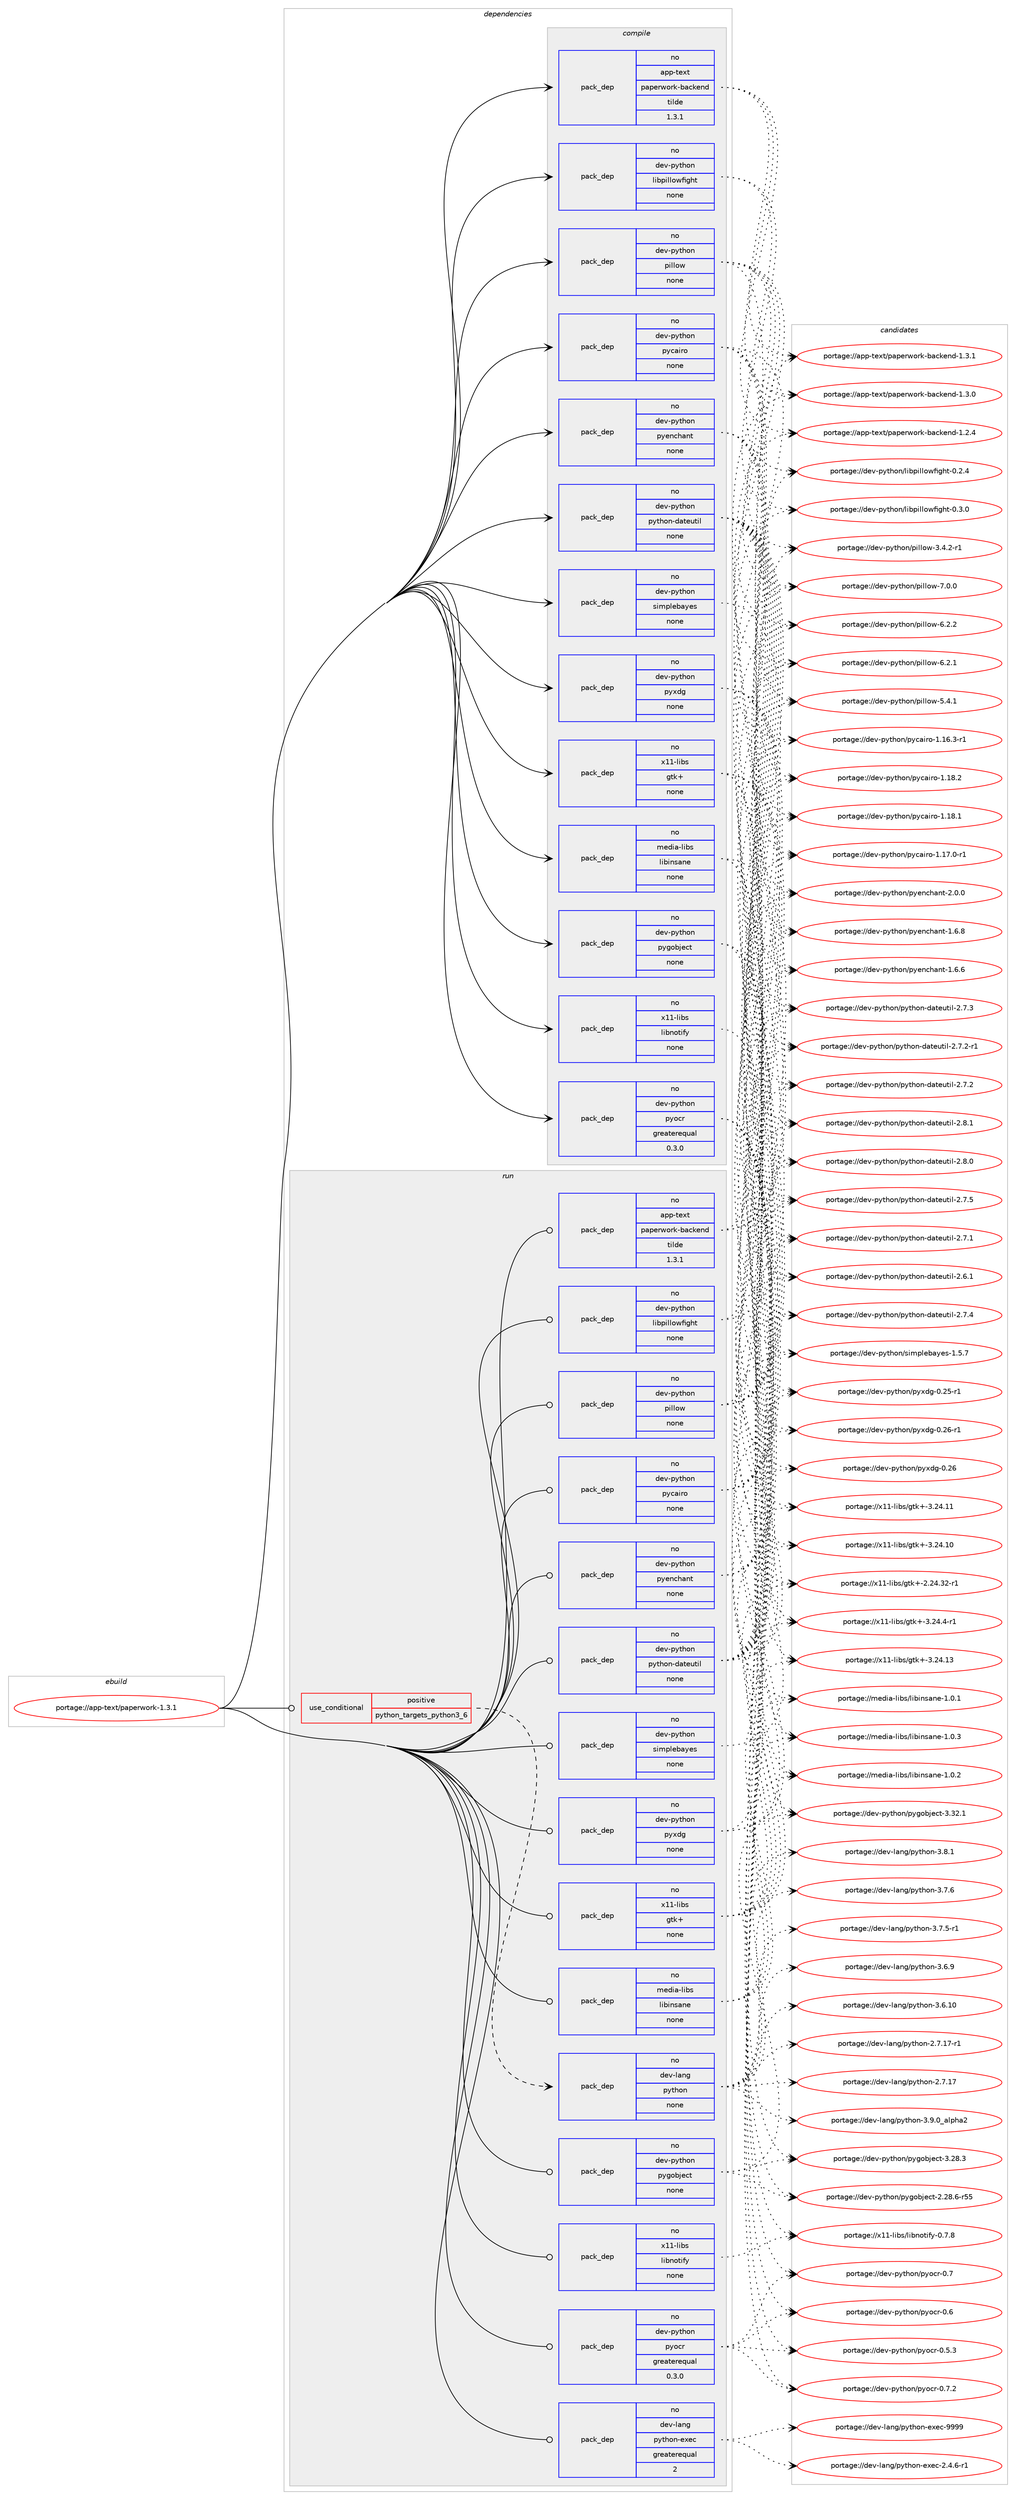 digraph prolog {

# *************
# Graph options
# *************

newrank=true;
concentrate=true;
compound=true;
graph [rankdir=LR,fontname=Helvetica,fontsize=10,ranksep=1.5];#, ranksep=2.5, nodesep=0.2];
edge  [arrowhead=vee];
node  [fontname=Helvetica,fontsize=10];

# **********
# The ebuild
# **********

subgraph cluster_leftcol {
color=gray;
label=<<i>ebuild</i>>;
id [label="portage://app-text/paperwork-1.3.1", color=red, width=4, href="../app-text/paperwork-1.3.1.svg"];
}

# ****************
# The dependencies
# ****************

subgraph cluster_midcol {
color=gray;
label=<<i>dependencies</i>>;
subgraph cluster_compile {
fillcolor="#eeeeee";
style=filled;
label=<<i>compile</i>>;
subgraph pack446420 {
dependency594298 [label=<<TABLE BORDER="0" CELLBORDER="1" CELLSPACING="0" CELLPADDING="4" WIDTH="220"><TR><TD ROWSPAN="6" CELLPADDING="30">pack_dep</TD></TR><TR><TD WIDTH="110">no</TD></TR><TR><TD>app-text</TD></TR><TR><TD>paperwork-backend</TD></TR><TR><TD>tilde</TD></TR><TR><TD>1.3.1</TD></TR></TABLE>>, shape=none, color=blue];
}
id:e -> dependency594298:w [weight=20,style="solid",arrowhead="vee"];
subgraph pack446421 {
dependency594299 [label=<<TABLE BORDER="0" CELLBORDER="1" CELLSPACING="0" CELLPADDING="4" WIDTH="220"><TR><TD ROWSPAN="6" CELLPADDING="30">pack_dep</TD></TR><TR><TD WIDTH="110">no</TD></TR><TR><TD>dev-python</TD></TR><TR><TD>libpillowfight</TD></TR><TR><TD>none</TD></TR><TR><TD></TD></TR></TABLE>>, shape=none, color=blue];
}
id:e -> dependency594299:w [weight=20,style="solid",arrowhead="vee"];
subgraph pack446422 {
dependency594300 [label=<<TABLE BORDER="0" CELLBORDER="1" CELLSPACING="0" CELLPADDING="4" WIDTH="220"><TR><TD ROWSPAN="6" CELLPADDING="30">pack_dep</TD></TR><TR><TD WIDTH="110">no</TD></TR><TR><TD>dev-python</TD></TR><TR><TD>pillow</TD></TR><TR><TD>none</TD></TR><TR><TD></TD></TR></TABLE>>, shape=none, color=blue];
}
id:e -> dependency594300:w [weight=20,style="solid",arrowhead="vee"];
subgraph pack446423 {
dependency594301 [label=<<TABLE BORDER="0" CELLBORDER="1" CELLSPACING="0" CELLPADDING="4" WIDTH="220"><TR><TD ROWSPAN="6" CELLPADDING="30">pack_dep</TD></TR><TR><TD WIDTH="110">no</TD></TR><TR><TD>dev-python</TD></TR><TR><TD>pycairo</TD></TR><TR><TD>none</TD></TR><TR><TD></TD></TR></TABLE>>, shape=none, color=blue];
}
id:e -> dependency594301:w [weight=20,style="solid",arrowhead="vee"];
subgraph pack446424 {
dependency594302 [label=<<TABLE BORDER="0" CELLBORDER="1" CELLSPACING="0" CELLPADDING="4" WIDTH="220"><TR><TD ROWSPAN="6" CELLPADDING="30">pack_dep</TD></TR><TR><TD WIDTH="110">no</TD></TR><TR><TD>dev-python</TD></TR><TR><TD>pyenchant</TD></TR><TR><TD>none</TD></TR><TR><TD></TD></TR></TABLE>>, shape=none, color=blue];
}
id:e -> dependency594302:w [weight=20,style="solid",arrowhead="vee"];
subgraph pack446425 {
dependency594303 [label=<<TABLE BORDER="0" CELLBORDER="1" CELLSPACING="0" CELLPADDING="4" WIDTH="220"><TR><TD ROWSPAN="6" CELLPADDING="30">pack_dep</TD></TR><TR><TD WIDTH="110">no</TD></TR><TR><TD>dev-python</TD></TR><TR><TD>pygobject</TD></TR><TR><TD>none</TD></TR><TR><TD></TD></TR></TABLE>>, shape=none, color=blue];
}
id:e -> dependency594303:w [weight=20,style="solid",arrowhead="vee"];
subgraph pack446426 {
dependency594304 [label=<<TABLE BORDER="0" CELLBORDER="1" CELLSPACING="0" CELLPADDING="4" WIDTH="220"><TR><TD ROWSPAN="6" CELLPADDING="30">pack_dep</TD></TR><TR><TD WIDTH="110">no</TD></TR><TR><TD>dev-python</TD></TR><TR><TD>pyocr</TD></TR><TR><TD>greaterequal</TD></TR><TR><TD>0.3.0</TD></TR></TABLE>>, shape=none, color=blue];
}
id:e -> dependency594304:w [weight=20,style="solid",arrowhead="vee"];
subgraph pack446427 {
dependency594305 [label=<<TABLE BORDER="0" CELLBORDER="1" CELLSPACING="0" CELLPADDING="4" WIDTH="220"><TR><TD ROWSPAN="6" CELLPADDING="30">pack_dep</TD></TR><TR><TD WIDTH="110">no</TD></TR><TR><TD>dev-python</TD></TR><TR><TD>python-dateutil</TD></TR><TR><TD>none</TD></TR><TR><TD></TD></TR></TABLE>>, shape=none, color=blue];
}
id:e -> dependency594305:w [weight=20,style="solid",arrowhead="vee"];
subgraph pack446428 {
dependency594306 [label=<<TABLE BORDER="0" CELLBORDER="1" CELLSPACING="0" CELLPADDING="4" WIDTH="220"><TR><TD ROWSPAN="6" CELLPADDING="30">pack_dep</TD></TR><TR><TD WIDTH="110">no</TD></TR><TR><TD>dev-python</TD></TR><TR><TD>pyxdg</TD></TR><TR><TD>none</TD></TR><TR><TD></TD></TR></TABLE>>, shape=none, color=blue];
}
id:e -> dependency594306:w [weight=20,style="solid",arrowhead="vee"];
subgraph pack446429 {
dependency594307 [label=<<TABLE BORDER="0" CELLBORDER="1" CELLSPACING="0" CELLPADDING="4" WIDTH="220"><TR><TD ROWSPAN="6" CELLPADDING="30">pack_dep</TD></TR><TR><TD WIDTH="110">no</TD></TR><TR><TD>dev-python</TD></TR><TR><TD>simplebayes</TD></TR><TR><TD>none</TD></TR><TR><TD></TD></TR></TABLE>>, shape=none, color=blue];
}
id:e -> dependency594307:w [weight=20,style="solid",arrowhead="vee"];
subgraph pack446430 {
dependency594308 [label=<<TABLE BORDER="0" CELLBORDER="1" CELLSPACING="0" CELLPADDING="4" WIDTH="220"><TR><TD ROWSPAN="6" CELLPADDING="30">pack_dep</TD></TR><TR><TD WIDTH="110">no</TD></TR><TR><TD>media-libs</TD></TR><TR><TD>libinsane</TD></TR><TR><TD>none</TD></TR><TR><TD></TD></TR></TABLE>>, shape=none, color=blue];
}
id:e -> dependency594308:w [weight=20,style="solid",arrowhead="vee"];
subgraph pack446431 {
dependency594309 [label=<<TABLE BORDER="0" CELLBORDER="1" CELLSPACING="0" CELLPADDING="4" WIDTH="220"><TR><TD ROWSPAN="6" CELLPADDING="30">pack_dep</TD></TR><TR><TD WIDTH="110">no</TD></TR><TR><TD>x11-libs</TD></TR><TR><TD>gtk+</TD></TR><TR><TD>none</TD></TR><TR><TD></TD></TR></TABLE>>, shape=none, color=blue];
}
id:e -> dependency594309:w [weight=20,style="solid",arrowhead="vee"];
subgraph pack446432 {
dependency594310 [label=<<TABLE BORDER="0" CELLBORDER="1" CELLSPACING="0" CELLPADDING="4" WIDTH="220"><TR><TD ROWSPAN="6" CELLPADDING="30">pack_dep</TD></TR><TR><TD WIDTH="110">no</TD></TR><TR><TD>x11-libs</TD></TR><TR><TD>libnotify</TD></TR><TR><TD>none</TD></TR><TR><TD></TD></TR></TABLE>>, shape=none, color=blue];
}
id:e -> dependency594310:w [weight=20,style="solid",arrowhead="vee"];
}
subgraph cluster_compileandrun {
fillcolor="#eeeeee";
style=filled;
label=<<i>compile and run</i>>;
}
subgraph cluster_run {
fillcolor="#eeeeee";
style=filled;
label=<<i>run</i>>;
subgraph cond139954 {
dependency594311 [label=<<TABLE BORDER="0" CELLBORDER="1" CELLSPACING="0" CELLPADDING="4"><TR><TD ROWSPAN="3" CELLPADDING="10">use_conditional</TD></TR><TR><TD>positive</TD></TR><TR><TD>python_targets_python3_6</TD></TR></TABLE>>, shape=none, color=red];
subgraph pack446433 {
dependency594312 [label=<<TABLE BORDER="0" CELLBORDER="1" CELLSPACING="0" CELLPADDING="4" WIDTH="220"><TR><TD ROWSPAN="6" CELLPADDING="30">pack_dep</TD></TR><TR><TD WIDTH="110">no</TD></TR><TR><TD>dev-lang</TD></TR><TR><TD>python</TD></TR><TR><TD>none</TD></TR><TR><TD></TD></TR></TABLE>>, shape=none, color=blue];
}
dependency594311:e -> dependency594312:w [weight=20,style="dashed",arrowhead="vee"];
}
id:e -> dependency594311:w [weight=20,style="solid",arrowhead="odot"];
subgraph pack446434 {
dependency594313 [label=<<TABLE BORDER="0" CELLBORDER="1" CELLSPACING="0" CELLPADDING="4" WIDTH="220"><TR><TD ROWSPAN="6" CELLPADDING="30">pack_dep</TD></TR><TR><TD WIDTH="110">no</TD></TR><TR><TD>app-text</TD></TR><TR><TD>paperwork-backend</TD></TR><TR><TD>tilde</TD></TR><TR><TD>1.3.1</TD></TR></TABLE>>, shape=none, color=blue];
}
id:e -> dependency594313:w [weight=20,style="solid",arrowhead="odot"];
subgraph pack446435 {
dependency594314 [label=<<TABLE BORDER="0" CELLBORDER="1" CELLSPACING="0" CELLPADDING="4" WIDTH="220"><TR><TD ROWSPAN="6" CELLPADDING="30">pack_dep</TD></TR><TR><TD WIDTH="110">no</TD></TR><TR><TD>dev-lang</TD></TR><TR><TD>python-exec</TD></TR><TR><TD>greaterequal</TD></TR><TR><TD>2</TD></TR></TABLE>>, shape=none, color=blue];
}
id:e -> dependency594314:w [weight=20,style="solid",arrowhead="odot"];
subgraph pack446436 {
dependency594315 [label=<<TABLE BORDER="0" CELLBORDER="1" CELLSPACING="0" CELLPADDING="4" WIDTH="220"><TR><TD ROWSPAN="6" CELLPADDING="30">pack_dep</TD></TR><TR><TD WIDTH="110">no</TD></TR><TR><TD>dev-python</TD></TR><TR><TD>libpillowfight</TD></TR><TR><TD>none</TD></TR><TR><TD></TD></TR></TABLE>>, shape=none, color=blue];
}
id:e -> dependency594315:w [weight=20,style="solid",arrowhead="odot"];
subgraph pack446437 {
dependency594316 [label=<<TABLE BORDER="0" CELLBORDER="1" CELLSPACING="0" CELLPADDING="4" WIDTH="220"><TR><TD ROWSPAN="6" CELLPADDING="30">pack_dep</TD></TR><TR><TD WIDTH="110">no</TD></TR><TR><TD>dev-python</TD></TR><TR><TD>pillow</TD></TR><TR><TD>none</TD></TR><TR><TD></TD></TR></TABLE>>, shape=none, color=blue];
}
id:e -> dependency594316:w [weight=20,style="solid",arrowhead="odot"];
subgraph pack446438 {
dependency594317 [label=<<TABLE BORDER="0" CELLBORDER="1" CELLSPACING="0" CELLPADDING="4" WIDTH="220"><TR><TD ROWSPAN="6" CELLPADDING="30">pack_dep</TD></TR><TR><TD WIDTH="110">no</TD></TR><TR><TD>dev-python</TD></TR><TR><TD>pycairo</TD></TR><TR><TD>none</TD></TR><TR><TD></TD></TR></TABLE>>, shape=none, color=blue];
}
id:e -> dependency594317:w [weight=20,style="solid",arrowhead="odot"];
subgraph pack446439 {
dependency594318 [label=<<TABLE BORDER="0" CELLBORDER="1" CELLSPACING="0" CELLPADDING="4" WIDTH="220"><TR><TD ROWSPAN="6" CELLPADDING="30">pack_dep</TD></TR><TR><TD WIDTH="110">no</TD></TR><TR><TD>dev-python</TD></TR><TR><TD>pyenchant</TD></TR><TR><TD>none</TD></TR><TR><TD></TD></TR></TABLE>>, shape=none, color=blue];
}
id:e -> dependency594318:w [weight=20,style="solid",arrowhead="odot"];
subgraph pack446440 {
dependency594319 [label=<<TABLE BORDER="0" CELLBORDER="1" CELLSPACING="0" CELLPADDING="4" WIDTH="220"><TR><TD ROWSPAN="6" CELLPADDING="30">pack_dep</TD></TR><TR><TD WIDTH="110">no</TD></TR><TR><TD>dev-python</TD></TR><TR><TD>pygobject</TD></TR><TR><TD>none</TD></TR><TR><TD></TD></TR></TABLE>>, shape=none, color=blue];
}
id:e -> dependency594319:w [weight=20,style="solid",arrowhead="odot"];
subgraph pack446441 {
dependency594320 [label=<<TABLE BORDER="0" CELLBORDER="1" CELLSPACING="0" CELLPADDING="4" WIDTH="220"><TR><TD ROWSPAN="6" CELLPADDING="30">pack_dep</TD></TR><TR><TD WIDTH="110">no</TD></TR><TR><TD>dev-python</TD></TR><TR><TD>pyocr</TD></TR><TR><TD>greaterequal</TD></TR><TR><TD>0.3.0</TD></TR></TABLE>>, shape=none, color=blue];
}
id:e -> dependency594320:w [weight=20,style="solid",arrowhead="odot"];
subgraph pack446442 {
dependency594321 [label=<<TABLE BORDER="0" CELLBORDER="1" CELLSPACING="0" CELLPADDING="4" WIDTH="220"><TR><TD ROWSPAN="6" CELLPADDING="30">pack_dep</TD></TR><TR><TD WIDTH="110">no</TD></TR><TR><TD>dev-python</TD></TR><TR><TD>python-dateutil</TD></TR><TR><TD>none</TD></TR><TR><TD></TD></TR></TABLE>>, shape=none, color=blue];
}
id:e -> dependency594321:w [weight=20,style="solid",arrowhead="odot"];
subgraph pack446443 {
dependency594322 [label=<<TABLE BORDER="0" CELLBORDER="1" CELLSPACING="0" CELLPADDING="4" WIDTH="220"><TR><TD ROWSPAN="6" CELLPADDING="30">pack_dep</TD></TR><TR><TD WIDTH="110">no</TD></TR><TR><TD>dev-python</TD></TR><TR><TD>pyxdg</TD></TR><TR><TD>none</TD></TR><TR><TD></TD></TR></TABLE>>, shape=none, color=blue];
}
id:e -> dependency594322:w [weight=20,style="solid",arrowhead="odot"];
subgraph pack446444 {
dependency594323 [label=<<TABLE BORDER="0" CELLBORDER="1" CELLSPACING="0" CELLPADDING="4" WIDTH="220"><TR><TD ROWSPAN="6" CELLPADDING="30">pack_dep</TD></TR><TR><TD WIDTH="110">no</TD></TR><TR><TD>dev-python</TD></TR><TR><TD>simplebayes</TD></TR><TR><TD>none</TD></TR><TR><TD></TD></TR></TABLE>>, shape=none, color=blue];
}
id:e -> dependency594323:w [weight=20,style="solid",arrowhead="odot"];
subgraph pack446445 {
dependency594324 [label=<<TABLE BORDER="0" CELLBORDER="1" CELLSPACING="0" CELLPADDING="4" WIDTH="220"><TR><TD ROWSPAN="6" CELLPADDING="30">pack_dep</TD></TR><TR><TD WIDTH="110">no</TD></TR><TR><TD>media-libs</TD></TR><TR><TD>libinsane</TD></TR><TR><TD>none</TD></TR><TR><TD></TD></TR></TABLE>>, shape=none, color=blue];
}
id:e -> dependency594324:w [weight=20,style="solid",arrowhead="odot"];
subgraph pack446446 {
dependency594325 [label=<<TABLE BORDER="0" CELLBORDER="1" CELLSPACING="0" CELLPADDING="4" WIDTH="220"><TR><TD ROWSPAN="6" CELLPADDING="30">pack_dep</TD></TR><TR><TD WIDTH="110">no</TD></TR><TR><TD>x11-libs</TD></TR><TR><TD>gtk+</TD></TR><TR><TD>none</TD></TR><TR><TD></TD></TR></TABLE>>, shape=none, color=blue];
}
id:e -> dependency594325:w [weight=20,style="solid",arrowhead="odot"];
subgraph pack446447 {
dependency594326 [label=<<TABLE BORDER="0" CELLBORDER="1" CELLSPACING="0" CELLPADDING="4" WIDTH="220"><TR><TD ROWSPAN="6" CELLPADDING="30">pack_dep</TD></TR><TR><TD WIDTH="110">no</TD></TR><TR><TD>x11-libs</TD></TR><TR><TD>libnotify</TD></TR><TR><TD>none</TD></TR><TR><TD></TD></TR></TABLE>>, shape=none, color=blue];
}
id:e -> dependency594326:w [weight=20,style="solid",arrowhead="odot"];
}
}

# **************
# The candidates
# **************

subgraph cluster_choices {
rank=same;
color=gray;
label=<<i>candidates</i>>;

subgraph choice446420 {
color=black;
nodesep=1;
choice9711211245116101120116471129711210111411911111410745989799107101110100454946514649 [label="portage://app-text/paperwork-backend-1.3.1", color=red, width=4,href="../app-text/paperwork-backend-1.3.1.svg"];
choice9711211245116101120116471129711210111411911111410745989799107101110100454946514648 [label="portage://app-text/paperwork-backend-1.3.0", color=red, width=4,href="../app-text/paperwork-backend-1.3.0.svg"];
choice9711211245116101120116471129711210111411911111410745989799107101110100454946504652 [label="portage://app-text/paperwork-backend-1.2.4", color=red, width=4,href="../app-text/paperwork-backend-1.2.4.svg"];
dependency594298:e -> choice9711211245116101120116471129711210111411911111410745989799107101110100454946514649:w [style=dotted,weight="100"];
dependency594298:e -> choice9711211245116101120116471129711210111411911111410745989799107101110100454946514648:w [style=dotted,weight="100"];
dependency594298:e -> choice9711211245116101120116471129711210111411911111410745989799107101110100454946504652:w [style=dotted,weight="100"];
}
subgraph choice446421 {
color=black;
nodesep=1;
choice100101118451121211161041111104710810598112105108108111119102105103104116454846514648 [label="portage://dev-python/libpillowfight-0.3.0", color=red, width=4,href="../dev-python/libpillowfight-0.3.0.svg"];
choice100101118451121211161041111104710810598112105108108111119102105103104116454846504652 [label="portage://dev-python/libpillowfight-0.2.4", color=red, width=4,href="../dev-python/libpillowfight-0.2.4.svg"];
dependency594299:e -> choice100101118451121211161041111104710810598112105108108111119102105103104116454846514648:w [style=dotted,weight="100"];
dependency594299:e -> choice100101118451121211161041111104710810598112105108108111119102105103104116454846504652:w [style=dotted,weight="100"];
}
subgraph choice446422 {
color=black;
nodesep=1;
choice1001011184511212111610411111047112105108108111119455546484648 [label="portage://dev-python/pillow-7.0.0", color=red, width=4,href="../dev-python/pillow-7.0.0.svg"];
choice1001011184511212111610411111047112105108108111119455446504650 [label="portage://dev-python/pillow-6.2.2", color=red, width=4,href="../dev-python/pillow-6.2.2.svg"];
choice1001011184511212111610411111047112105108108111119455446504649 [label="portage://dev-python/pillow-6.2.1", color=red, width=4,href="../dev-python/pillow-6.2.1.svg"];
choice1001011184511212111610411111047112105108108111119455346524649 [label="portage://dev-python/pillow-5.4.1", color=red, width=4,href="../dev-python/pillow-5.4.1.svg"];
choice10010111845112121116104111110471121051081081111194551465246504511449 [label="portage://dev-python/pillow-3.4.2-r1", color=red, width=4,href="../dev-python/pillow-3.4.2-r1.svg"];
dependency594300:e -> choice1001011184511212111610411111047112105108108111119455546484648:w [style=dotted,weight="100"];
dependency594300:e -> choice1001011184511212111610411111047112105108108111119455446504650:w [style=dotted,weight="100"];
dependency594300:e -> choice1001011184511212111610411111047112105108108111119455446504649:w [style=dotted,weight="100"];
dependency594300:e -> choice1001011184511212111610411111047112105108108111119455346524649:w [style=dotted,weight="100"];
dependency594300:e -> choice10010111845112121116104111110471121051081081111194551465246504511449:w [style=dotted,weight="100"];
}
subgraph choice446423 {
color=black;
nodesep=1;
choice1001011184511212111610411111047112121999710511411145494649564650 [label="portage://dev-python/pycairo-1.18.2", color=red, width=4,href="../dev-python/pycairo-1.18.2.svg"];
choice1001011184511212111610411111047112121999710511411145494649564649 [label="portage://dev-python/pycairo-1.18.1", color=red, width=4,href="../dev-python/pycairo-1.18.1.svg"];
choice10010111845112121116104111110471121219997105114111454946495546484511449 [label="portage://dev-python/pycairo-1.17.0-r1", color=red, width=4,href="../dev-python/pycairo-1.17.0-r1.svg"];
choice10010111845112121116104111110471121219997105114111454946495446514511449 [label="portage://dev-python/pycairo-1.16.3-r1", color=red, width=4,href="../dev-python/pycairo-1.16.3-r1.svg"];
dependency594301:e -> choice1001011184511212111610411111047112121999710511411145494649564650:w [style=dotted,weight="100"];
dependency594301:e -> choice1001011184511212111610411111047112121999710511411145494649564649:w [style=dotted,weight="100"];
dependency594301:e -> choice10010111845112121116104111110471121219997105114111454946495546484511449:w [style=dotted,weight="100"];
dependency594301:e -> choice10010111845112121116104111110471121219997105114111454946495446514511449:w [style=dotted,weight="100"];
}
subgraph choice446424 {
color=black;
nodesep=1;
choice10010111845112121116104111110471121211011109910497110116455046484648 [label="portage://dev-python/pyenchant-2.0.0", color=red, width=4,href="../dev-python/pyenchant-2.0.0.svg"];
choice10010111845112121116104111110471121211011109910497110116454946544656 [label="portage://dev-python/pyenchant-1.6.8", color=red, width=4,href="../dev-python/pyenchant-1.6.8.svg"];
choice10010111845112121116104111110471121211011109910497110116454946544654 [label="portage://dev-python/pyenchant-1.6.6", color=red, width=4,href="../dev-python/pyenchant-1.6.6.svg"];
dependency594302:e -> choice10010111845112121116104111110471121211011109910497110116455046484648:w [style=dotted,weight="100"];
dependency594302:e -> choice10010111845112121116104111110471121211011109910497110116454946544656:w [style=dotted,weight="100"];
dependency594302:e -> choice10010111845112121116104111110471121211011109910497110116454946544654:w [style=dotted,weight="100"];
}
subgraph choice446425 {
color=black;
nodesep=1;
choice1001011184511212111610411111047112121103111981061019911645514651504649 [label="portage://dev-python/pygobject-3.32.1", color=red, width=4,href="../dev-python/pygobject-3.32.1.svg"];
choice1001011184511212111610411111047112121103111981061019911645514650564651 [label="portage://dev-python/pygobject-3.28.3", color=red, width=4,href="../dev-python/pygobject-3.28.3.svg"];
choice1001011184511212111610411111047112121103111981061019911645504650564654451145353 [label="portage://dev-python/pygobject-2.28.6-r55", color=red, width=4,href="../dev-python/pygobject-2.28.6-r55.svg"];
dependency594303:e -> choice1001011184511212111610411111047112121103111981061019911645514651504649:w [style=dotted,weight="100"];
dependency594303:e -> choice1001011184511212111610411111047112121103111981061019911645514650564651:w [style=dotted,weight="100"];
dependency594303:e -> choice1001011184511212111610411111047112121103111981061019911645504650564654451145353:w [style=dotted,weight="100"];
}
subgraph choice446426 {
color=black;
nodesep=1;
choice100101118451121211161041111104711212111199114454846554650 [label="portage://dev-python/pyocr-0.7.2", color=red, width=4,href="../dev-python/pyocr-0.7.2.svg"];
choice10010111845112121116104111110471121211119911445484655 [label="portage://dev-python/pyocr-0.7", color=red, width=4,href="../dev-python/pyocr-0.7.svg"];
choice10010111845112121116104111110471121211119911445484654 [label="portage://dev-python/pyocr-0.6", color=red, width=4,href="../dev-python/pyocr-0.6.svg"];
choice100101118451121211161041111104711212111199114454846534651 [label="portage://dev-python/pyocr-0.5.3", color=red, width=4,href="../dev-python/pyocr-0.5.3.svg"];
dependency594304:e -> choice100101118451121211161041111104711212111199114454846554650:w [style=dotted,weight="100"];
dependency594304:e -> choice10010111845112121116104111110471121211119911445484655:w [style=dotted,weight="100"];
dependency594304:e -> choice10010111845112121116104111110471121211119911445484654:w [style=dotted,weight="100"];
dependency594304:e -> choice100101118451121211161041111104711212111199114454846534651:w [style=dotted,weight="100"];
}
subgraph choice446427 {
color=black;
nodesep=1;
choice10010111845112121116104111110471121211161041111104510097116101117116105108455046564649 [label="portage://dev-python/python-dateutil-2.8.1", color=red, width=4,href="../dev-python/python-dateutil-2.8.1.svg"];
choice10010111845112121116104111110471121211161041111104510097116101117116105108455046564648 [label="portage://dev-python/python-dateutil-2.8.0", color=red, width=4,href="../dev-python/python-dateutil-2.8.0.svg"];
choice10010111845112121116104111110471121211161041111104510097116101117116105108455046554653 [label="portage://dev-python/python-dateutil-2.7.5", color=red, width=4,href="../dev-python/python-dateutil-2.7.5.svg"];
choice10010111845112121116104111110471121211161041111104510097116101117116105108455046554652 [label="portage://dev-python/python-dateutil-2.7.4", color=red, width=4,href="../dev-python/python-dateutil-2.7.4.svg"];
choice10010111845112121116104111110471121211161041111104510097116101117116105108455046554651 [label="portage://dev-python/python-dateutil-2.7.3", color=red, width=4,href="../dev-python/python-dateutil-2.7.3.svg"];
choice100101118451121211161041111104711212111610411111045100971161011171161051084550465546504511449 [label="portage://dev-python/python-dateutil-2.7.2-r1", color=red, width=4,href="../dev-python/python-dateutil-2.7.2-r1.svg"];
choice10010111845112121116104111110471121211161041111104510097116101117116105108455046554650 [label="portage://dev-python/python-dateutil-2.7.2", color=red, width=4,href="../dev-python/python-dateutil-2.7.2.svg"];
choice10010111845112121116104111110471121211161041111104510097116101117116105108455046554649 [label="portage://dev-python/python-dateutil-2.7.1", color=red, width=4,href="../dev-python/python-dateutil-2.7.1.svg"];
choice10010111845112121116104111110471121211161041111104510097116101117116105108455046544649 [label="portage://dev-python/python-dateutil-2.6.1", color=red, width=4,href="../dev-python/python-dateutil-2.6.1.svg"];
dependency594305:e -> choice10010111845112121116104111110471121211161041111104510097116101117116105108455046564649:w [style=dotted,weight="100"];
dependency594305:e -> choice10010111845112121116104111110471121211161041111104510097116101117116105108455046564648:w [style=dotted,weight="100"];
dependency594305:e -> choice10010111845112121116104111110471121211161041111104510097116101117116105108455046554653:w [style=dotted,weight="100"];
dependency594305:e -> choice10010111845112121116104111110471121211161041111104510097116101117116105108455046554652:w [style=dotted,weight="100"];
dependency594305:e -> choice10010111845112121116104111110471121211161041111104510097116101117116105108455046554651:w [style=dotted,weight="100"];
dependency594305:e -> choice100101118451121211161041111104711212111610411111045100971161011171161051084550465546504511449:w [style=dotted,weight="100"];
dependency594305:e -> choice10010111845112121116104111110471121211161041111104510097116101117116105108455046554650:w [style=dotted,weight="100"];
dependency594305:e -> choice10010111845112121116104111110471121211161041111104510097116101117116105108455046554649:w [style=dotted,weight="100"];
dependency594305:e -> choice10010111845112121116104111110471121211161041111104510097116101117116105108455046544649:w [style=dotted,weight="100"];
}
subgraph choice446428 {
color=black;
nodesep=1;
choice100101118451121211161041111104711212112010010345484650544511449 [label="portage://dev-python/pyxdg-0.26-r1", color=red, width=4,href="../dev-python/pyxdg-0.26-r1.svg"];
choice10010111845112121116104111110471121211201001034548465054 [label="portage://dev-python/pyxdg-0.26", color=red, width=4,href="../dev-python/pyxdg-0.26.svg"];
choice100101118451121211161041111104711212112010010345484650534511449 [label="portage://dev-python/pyxdg-0.25-r1", color=red, width=4,href="../dev-python/pyxdg-0.25-r1.svg"];
dependency594306:e -> choice100101118451121211161041111104711212112010010345484650544511449:w [style=dotted,weight="100"];
dependency594306:e -> choice10010111845112121116104111110471121211201001034548465054:w [style=dotted,weight="100"];
dependency594306:e -> choice100101118451121211161041111104711212112010010345484650534511449:w [style=dotted,weight="100"];
}
subgraph choice446429 {
color=black;
nodesep=1;
choice10010111845112121116104111110471151051091121081019897121101115454946534655 [label="portage://dev-python/simplebayes-1.5.7", color=red, width=4,href="../dev-python/simplebayes-1.5.7.svg"];
dependency594307:e -> choice10010111845112121116104111110471151051091121081019897121101115454946534655:w [style=dotted,weight="100"];
}
subgraph choice446430 {
color=black;
nodesep=1;
choice109101100105974510810598115471081059810511011597110101454946484651 [label="portage://media-libs/libinsane-1.0.3", color=red, width=4,href="../media-libs/libinsane-1.0.3.svg"];
choice109101100105974510810598115471081059810511011597110101454946484650 [label="portage://media-libs/libinsane-1.0.2", color=red, width=4,href="../media-libs/libinsane-1.0.2.svg"];
choice109101100105974510810598115471081059810511011597110101454946484649 [label="portage://media-libs/libinsane-1.0.1", color=red, width=4,href="../media-libs/libinsane-1.0.1.svg"];
dependency594308:e -> choice109101100105974510810598115471081059810511011597110101454946484651:w [style=dotted,weight="100"];
dependency594308:e -> choice109101100105974510810598115471081059810511011597110101454946484650:w [style=dotted,weight="100"];
dependency594308:e -> choice109101100105974510810598115471081059810511011597110101454946484649:w [style=dotted,weight="100"];
}
subgraph choice446431 {
color=black;
nodesep=1;
choice120494945108105981154710311610743455146505246524511449 [label="portage://x11-libs/gtk+-3.24.4-r1", color=red, width=4,href="../x11-libs/gtk+-3.24.4-r1.svg"];
choice1204949451081059811547103116107434551465052464951 [label="portage://x11-libs/gtk+-3.24.13", color=red, width=4,href="../x11-libs/gtk+-3.24.13.svg"];
choice1204949451081059811547103116107434551465052464949 [label="portage://x11-libs/gtk+-3.24.11", color=red, width=4,href="../x11-libs/gtk+-3.24.11.svg"];
choice1204949451081059811547103116107434551465052464948 [label="portage://x11-libs/gtk+-3.24.10", color=red, width=4,href="../x11-libs/gtk+-3.24.10.svg"];
choice12049494510810598115471031161074345504650524651504511449 [label="portage://x11-libs/gtk+-2.24.32-r1", color=red, width=4,href="../x11-libs/gtk+-2.24.32-r1.svg"];
dependency594309:e -> choice120494945108105981154710311610743455146505246524511449:w [style=dotted,weight="100"];
dependency594309:e -> choice1204949451081059811547103116107434551465052464951:w [style=dotted,weight="100"];
dependency594309:e -> choice1204949451081059811547103116107434551465052464949:w [style=dotted,weight="100"];
dependency594309:e -> choice1204949451081059811547103116107434551465052464948:w [style=dotted,weight="100"];
dependency594309:e -> choice12049494510810598115471031161074345504650524651504511449:w [style=dotted,weight="100"];
}
subgraph choice446432 {
color=black;
nodesep=1;
choice120494945108105981154710810598110111116105102121454846554656 [label="portage://x11-libs/libnotify-0.7.8", color=red, width=4,href="../x11-libs/libnotify-0.7.8.svg"];
dependency594310:e -> choice120494945108105981154710810598110111116105102121454846554656:w [style=dotted,weight="100"];
}
subgraph choice446433 {
color=black;
nodesep=1;
choice10010111845108971101034711212111610411111045514657464895971081121049750 [label="portage://dev-lang/python-3.9.0_alpha2", color=red, width=4,href="../dev-lang/python-3.9.0_alpha2.svg"];
choice100101118451089711010347112121116104111110455146564649 [label="portage://dev-lang/python-3.8.1", color=red, width=4,href="../dev-lang/python-3.8.1.svg"];
choice100101118451089711010347112121116104111110455146554654 [label="portage://dev-lang/python-3.7.6", color=red, width=4,href="../dev-lang/python-3.7.6.svg"];
choice1001011184510897110103471121211161041111104551465546534511449 [label="portage://dev-lang/python-3.7.5-r1", color=red, width=4,href="../dev-lang/python-3.7.5-r1.svg"];
choice100101118451089711010347112121116104111110455146544657 [label="portage://dev-lang/python-3.6.9", color=red, width=4,href="../dev-lang/python-3.6.9.svg"];
choice10010111845108971101034711212111610411111045514654464948 [label="portage://dev-lang/python-3.6.10", color=red, width=4,href="../dev-lang/python-3.6.10.svg"];
choice100101118451089711010347112121116104111110455046554649554511449 [label="portage://dev-lang/python-2.7.17-r1", color=red, width=4,href="../dev-lang/python-2.7.17-r1.svg"];
choice10010111845108971101034711212111610411111045504655464955 [label="portage://dev-lang/python-2.7.17", color=red, width=4,href="../dev-lang/python-2.7.17.svg"];
dependency594312:e -> choice10010111845108971101034711212111610411111045514657464895971081121049750:w [style=dotted,weight="100"];
dependency594312:e -> choice100101118451089711010347112121116104111110455146564649:w [style=dotted,weight="100"];
dependency594312:e -> choice100101118451089711010347112121116104111110455146554654:w [style=dotted,weight="100"];
dependency594312:e -> choice1001011184510897110103471121211161041111104551465546534511449:w [style=dotted,weight="100"];
dependency594312:e -> choice100101118451089711010347112121116104111110455146544657:w [style=dotted,weight="100"];
dependency594312:e -> choice10010111845108971101034711212111610411111045514654464948:w [style=dotted,weight="100"];
dependency594312:e -> choice100101118451089711010347112121116104111110455046554649554511449:w [style=dotted,weight="100"];
dependency594312:e -> choice10010111845108971101034711212111610411111045504655464955:w [style=dotted,weight="100"];
}
subgraph choice446434 {
color=black;
nodesep=1;
choice9711211245116101120116471129711210111411911111410745989799107101110100454946514649 [label="portage://app-text/paperwork-backend-1.3.1", color=red, width=4,href="../app-text/paperwork-backend-1.3.1.svg"];
choice9711211245116101120116471129711210111411911111410745989799107101110100454946514648 [label="portage://app-text/paperwork-backend-1.3.0", color=red, width=4,href="../app-text/paperwork-backend-1.3.0.svg"];
choice9711211245116101120116471129711210111411911111410745989799107101110100454946504652 [label="portage://app-text/paperwork-backend-1.2.4", color=red, width=4,href="../app-text/paperwork-backend-1.2.4.svg"];
dependency594313:e -> choice9711211245116101120116471129711210111411911111410745989799107101110100454946514649:w [style=dotted,weight="100"];
dependency594313:e -> choice9711211245116101120116471129711210111411911111410745989799107101110100454946514648:w [style=dotted,weight="100"];
dependency594313:e -> choice9711211245116101120116471129711210111411911111410745989799107101110100454946504652:w [style=dotted,weight="100"];
}
subgraph choice446435 {
color=black;
nodesep=1;
choice10010111845108971101034711212111610411111045101120101994557575757 [label="portage://dev-lang/python-exec-9999", color=red, width=4,href="../dev-lang/python-exec-9999.svg"];
choice10010111845108971101034711212111610411111045101120101994550465246544511449 [label="portage://dev-lang/python-exec-2.4.6-r1", color=red, width=4,href="../dev-lang/python-exec-2.4.6-r1.svg"];
dependency594314:e -> choice10010111845108971101034711212111610411111045101120101994557575757:w [style=dotted,weight="100"];
dependency594314:e -> choice10010111845108971101034711212111610411111045101120101994550465246544511449:w [style=dotted,weight="100"];
}
subgraph choice446436 {
color=black;
nodesep=1;
choice100101118451121211161041111104710810598112105108108111119102105103104116454846514648 [label="portage://dev-python/libpillowfight-0.3.0", color=red, width=4,href="../dev-python/libpillowfight-0.3.0.svg"];
choice100101118451121211161041111104710810598112105108108111119102105103104116454846504652 [label="portage://dev-python/libpillowfight-0.2.4", color=red, width=4,href="../dev-python/libpillowfight-0.2.4.svg"];
dependency594315:e -> choice100101118451121211161041111104710810598112105108108111119102105103104116454846514648:w [style=dotted,weight="100"];
dependency594315:e -> choice100101118451121211161041111104710810598112105108108111119102105103104116454846504652:w [style=dotted,weight="100"];
}
subgraph choice446437 {
color=black;
nodesep=1;
choice1001011184511212111610411111047112105108108111119455546484648 [label="portage://dev-python/pillow-7.0.0", color=red, width=4,href="../dev-python/pillow-7.0.0.svg"];
choice1001011184511212111610411111047112105108108111119455446504650 [label="portage://dev-python/pillow-6.2.2", color=red, width=4,href="../dev-python/pillow-6.2.2.svg"];
choice1001011184511212111610411111047112105108108111119455446504649 [label="portage://dev-python/pillow-6.2.1", color=red, width=4,href="../dev-python/pillow-6.2.1.svg"];
choice1001011184511212111610411111047112105108108111119455346524649 [label="portage://dev-python/pillow-5.4.1", color=red, width=4,href="../dev-python/pillow-5.4.1.svg"];
choice10010111845112121116104111110471121051081081111194551465246504511449 [label="portage://dev-python/pillow-3.4.2-r1", color=red, width=4,href="../dev-python/pillow-3.4.2-r1.svg"];
dependency594316:e -> choice1001011184511212111610411111047112105108108111119455546484648:w [style=dotted,weight="100"];
dependency594316:e -> choice1001011184511212111610411111047112105108108111119455446504650:w [style=dotted,weight="100"];
dependency594316:e -> choice1001011184511212111610411111047112105108108111119455446504649:w [style=dotted,weight="100"];
dependency594316:e -> choice1001011184511212111610411111047112105108108111119455346524649:w [style=dotted,weight="100"];
dependency594316:e -> choice10010111845112121116104111110471121051081081111194551465246504511449:w [style=dotted,weight="100"];
}
subgraph choice446438 {
color=black;
nodesep=1;
choice1001011184511212111610411111047112121999710511411145494649564650 [label="portage://dev-python/pycairo-1.18.2", color=red, width=4,href="../dev-python/pycairo-1.18.2.svg"];
choice1001011184511212111610411111047112121999710511411145494649564649 [label="portage://dev-python/pycairo-1.18.1", color=red, width=4,href="../dev-python/pycairo-1.18.1.svg"];
choice10010111845112121116104111110471121219997105114111454946495546484511449 [label="portage://dev-python/pycairo-1.17.0-r1", color=red, width=4,href="../dev-python/pycairo-1.17.0-r1.svg"];
choice10010111845112121116104111110471121219997105114111454946495446514511449 [label="portage://dev-python/pycairo-1.16.3-r1", color=red, width=4,href="../dev-python/pycairo-1.16.3-r1.svg"];
dependency594317:e -> choice1001011184511212111610411111047112121999710511411145494649564650:w [style=dotted,weight="100"];
dependency594317:e -> choice1001011184511212111610411111047112121999710511411145494649564649:w [style=dotted,weight="100"];
dependency594317:e -> choice10010111845112121116104111110471121219997105114111454946495546484511449:w [style=dotted,weight="100"];
dependency594317:e -> choice10010111845112121116104111110471121219997105114111454946495446514511449:w [style=dotted,weight="100"];
}
subgraph choice446439 {
color=black;
nodesep=1;
choice10010111845112121116104111110471121211011109910497110116455046484648 [label="portage://dev-python/pyenchant-2.0.0", color=red, width=4,href="../dev-python/pyenchant-2.0.0.svg"];
choice10010111845112121116104111110471121211011109910497110116454946544656 [label="portage://dev-python/pyenchant-1.6.8", color=red, width=4,href="../dev-python/pyenchant-1.6.8.svg"];
choice10010111845112121116104111110471121211011109910497110116454946544654 [label="portage://dev-python/pyenchant-1.6.6", color=red, width=4,href="../dev-python/pyenchant-1.6.6.svg"];
dependency594318:e -> choice10010111845112121116104111110471121211011109910497110116455046484648:w [style=dotted,weight="100"];
dependency594318:e -> choice10010111845112121116104111110471121211011109910497110116454946544656:w [style=dotted,weight="100"];
dependency594318:e -> choice10010111845112121116104111110471121211011109910497110116454946544654:w [style=dotted,weight="100"];
}
subgraph choice446440 {
color=black;
nodesep=1;
choice1001011184511212111610411111047112121103111981061019911645514651504649 [label="portage://dev-python/pygobject-3.32.1", color=red, width=4,href="../dev-python/pygobject-3.32.1.svg"];
choice1001011184511212111610411111047112121103111981061019911645514650564651 [label="portage://dev-python/pygobject-3.28.3", color=red, width=4,href="../dev-python/pygobject-3.28.3.svg"];
choice1001011184511212111610411111047112121103111981061019911645504650564654451145353 [label="portage://dev-python/pygobject-2.28.6-r55", color=red, width=4,href="../dev-python/pygobject-2.28.6-r55.svg"];
dependency594319:e -> choice1001011184511212111610411111047112121103111981061019911645514651504649:w [style=dotted,weight="100"];
dependency594319:e -> choice1001011184511212111610411111047112121103111981061019911645514650564651:w [style=dotted,weight="100"];
dependency594319:e -> choice1001011184511212111610411111047112121103111981061019911645504650564654451145353:w [style=dotted,weight="100"];
}
subgraph choice446441 {
color=black;
nodesep=1;
choice100101118451121211161041111104711212111199114454846554650 [label="portage://dev-python/pyocr-0.7.2", color=red, width=4,href="../dev-python/pyocr-0.7.2.svg"];
choice10010111845112121116104111110471121211119911445484655 [label="portage://dev-python/pyocr-0.7", color=red, width=4,href="../dev-python/pyocr-0.7.svg"];
choice10010111845112121116104111110471121211119911445484654 [label="portage://dev-python/pyocr-0.6", color=red, width=4,href="../dev-python/pyocr-0.6.svg"];
choice100101118451121211161041111104711212111199114454846534651 [label="portage://dev-python/pyocr-0.5.3", color=red, width=4,href="../dev-python/pyocr-0.5.3.svg"];
dependency594320:e -> choice100101118451121211161041111104711212111199114454846554650:w [style=dotted,weight="100"];
dependency594320:e -> choice10010111845112121116104111110471121211119911445484655:w [style=dotted,weight="100"];
dependency594320:e -> choice10010111845112121116104111110471121211119911445484654:w [style=dotted,weight="100"];
dependency594320:e -> choice100101118451121211161041111104711212111199114454846534651:w [style=dotted,weight="100"];
}
subgraph choice446442 {
color=black;
nodesep=1;
choice10010111845112121116104111110471121211161041111104510097116101117116105108455046564649 [label="portage://dev-python/python-dateutil-2.8.1", color=red, width=4,href="../dev-python/python-dateutil-2.8.1.svg"];
choice10010111845112121116104111110471121211161041111104510097116101117116105108455046564648 [label="portage://dev-python/python-dateutil-2.8.0", color=red, width=4,href="../dev-python/python-dateutil-2.8.0.svg"];
choice10010111845112121116104111110471121211161041111104510097116101117116105108455046554653 [label="portage://dev-python/python-dateutil-2.7.5", color=red, width=4,href="../dev-python/python-dateutil-2.7.5.svg"];
choice10010111845112121116104111110471121211161041111104510097116101117116105108455046554652 [label="portage://dev-python/python-dateutil-2.7.4", color=red, width=4,href="../dev-python/python-dateutil-2.7.4.svg"];
choice10010111845112121116104111110471121211161041111104510097116101117116105108455046554651 [label="portage://dev-python/python-dateutil-2.7.3", color=red, width=4,href="../dev-python/python-dateutil-2.7.3.svg"];
choice100101118451121211161041111104711212111610411111045100971161011171161051084550465546504511449 [label="portage://dev-python/python-dateutil-2.7.2-r1", color=red, width=4,href="../dev-python/python-dateutil-2.7.2-r1.svg"];
choice10010111845112121116104111110471121211161041111104510097116101117116105108455046554650 [label="portage://dev-python/python-dateutil-2.7.2", color=red, width=4,href="../dev-python/python-dateutil-2.7.2.svg"];
choice10010111845112121116104111110471121211161041111104510097116101117116105108455046554649 [label="portage://dev-python/python-dateutil-2.7.1", color=red, width=4,href="../dev-python/python-dateutil-2.7.1.svg"];
choice10010111845112121116104111110471121211161041111104510097116101117116105108455046544649 [label="portage://dev-python/python-dateutil-2.6.1", color=red, width=4,href="../dev-python/python-dateutil-2.6.1.svg"];
dependency594321:e -> choice10010111845112121116104111110471121211161041111104510097116101117116105108455046564649:w [style=dotted,weight="100"];
dependency594321:e -> choice10010111845112121116104111110471121211161041111104510097116101117116105108455046564648:w [style=dotted,weight="100"];
dependency594321:e -> choice10010111845112121116104111110471121211161041111104510097116101117116105108455046554653:w [style=dotted,weight="100"];
dependency594321:e -> choice10010111845112121116104111110471121211161041111104510097116101117116105108455046554652:w [style=dotted,weight="100"];
dependency594321:e -> choice10010111845112121116104111110471121211161041111104510097116101117116105108455046554651:w [style=dotted,weight="100"];
dependency594321:e -> choice100101118451121211161041111104711212111610411111045100971161011171161051084550465546504511449:w [style=dotted,weight="100"];
dependency594321:e -> choice10010111845112121116104111110471121211161041111104510097116101117116105108455046554650:w [style=dotted,weight="100"];
dependency594321:e -> choice10010111845112121116104111110471121211161041111104510097116101117116105108455046554649:w [style=dotted,weight="100"];
dependency594321:e -> choice10010111845112121116104111110471121211161041111104510097116101117116105108455046544649:w [style=dotted,weight="100"];
}
subgraph choice446443 {
color=black;
nodesep=1;
choice100101118451121211161041111104711212112010010345484650544511449 [label="portage://dev-python/pyxdg-0.26-r1", color=red, width=4,href="../dev-python/pyxdg-0.26-r1.svg"];
choice10010111845112121116104111110471121211201001034548465054 [label="portage://dev-python/pyxdg-0.26", color=red, width=4,href="../dev-python/pyxdg-0.26.svg"];
choice100101118451121211161041111104711212112010010345484650534511449 [label="portage://dev-python/pyxdg-0.25-r1", color=red, width=4,href="../dev-python/pyxdg-0.25-r1.svg"];
dependency594322:e -> choice100101118451121211161041111104711212112010010345484650544511449:w [style=dotted,weight="100"];
dependency594322:e -> choice10010111845112121116104111110471121211201001034548465054:w [style=dotted,weight="100"];
dependency594322:e -> choice100101118451121211161041111104711212112010010345484650534511449:w [style=dotted,weight="100"];
}
subgraph choice446444 {
color=black;
nodesep=1;
choice10010111845112121116104111110471151051091121081019897121101115454946534655 [label="portage://dev-python/simplebayes-1.5.7", color=red, width=4,href="../dev-python/simplebayes-1.5.7.svg"];
dependency594323:e -> choice10010111845112121116104111110471151051091121081019897121101115454946534655:w [style=dotted,weight="100"];
}
subgraph choice446445 {
color=black;
nodesep=1;
choice109101100105974510810598115471081059810511011597110101454946484651 [label="portage://media-libs/libinsane-1.0.3", color=red, width=4,href="../media-libs/libinsane-1.0.3.svg"];
choice109101100105974510810598115471081059810511011597110101454946484650 [label="portage://media-libs/libinsane-1.0.2", color=red, width=4,href="../media-libs/libinsane-1.0.2.svg"];
choice109101100105974510810598115471081059810511011597110101454946484649 [label="portage://media-libs/libinsane-1.0.1", color=red, width=4,href="../media-libs/libinsane-1.0.1.svg"];
dependency594324:e -> choice109101100105974510810598115471081059810511011597110101454946484651:w [style=dotted,weight="100"];
dependency594324:e -> choice109101100105974510810598115471081059810511011597110101454946484650:w [style=dotted,weight="100"];
dependency594324:e -> choice109101100105974510810598115471081059810511011597110101454946484649:w [style=dotted,weight="100"];
}
subgraph choice446446 {
color=black;
nodesep=1;
choice120494945108105981154710311610743455146505246524511449 [label="portage://x11-libs/gtk+-3.24.4-r1", color=red, width=4,href="../x11-libs/gtk+-3.24.4-r1.svg"];
choice1204949451081059811547103116107434551465052464951 [label="portage://x11-libs/gtk+-3.24.13", color=red, width=4,href="../x11-libs/gtk+-3.24.13.svg"];
choice1204949451081059811547103116107434551465052464949 [label="portage://x11-libs/gtk+-3.24.11", color=red, width=4,href="../x11-libs/gtk+-3.24.11.svg"];
choice1204949451081059811547103116107434551465052464948 [label="portage://x11-libs/gtk+-3.24.10", color=red, width=4,href="../x11-libs/gtk+-3.24.10.svg"];
choice12049494510810598115471031161074345504650524651504511449 [label="portage://x11-libs/gtk+-2.24.32-r1", color=red, width=4,href="../x11-libs/gtk+-2.24.32-r1.svg"];
dependency594325:e -> choice120494945108105981154710311610743455146505246524511449:w [style=dotted,weight="100"];
dependency594325:e -> choice1204949451081059811547103116107434551465052464951:w [style=dotted,weight="100"];
dependency594325:e -> choice1204949451081059811547103116107434551465052464949:w [style=dotted,weight="100"];
dependency594325:e -> choice1204949451081059811547103116107434551465052464948:w [style=dotted,weight="100"];
dependency594325:e -> choice12049494510810598115471031161074345504650524651504511449:w [style=dotted,weight="100"];
}
subgraph choice446447 {
color=black;
nodesep=1;
choice120494945108105981154710810598110111116105102121454846554656 [label="portage://x11-libs/libnotify-0.7.8", color=red, width=4,href="../x11-libs/libnotify-0.7.8.svg"];
dependency594326:e -> choice120494945108105981154710810598110111116105102121454846554656:w [style=dotted,weight="100"];
}
}

}
